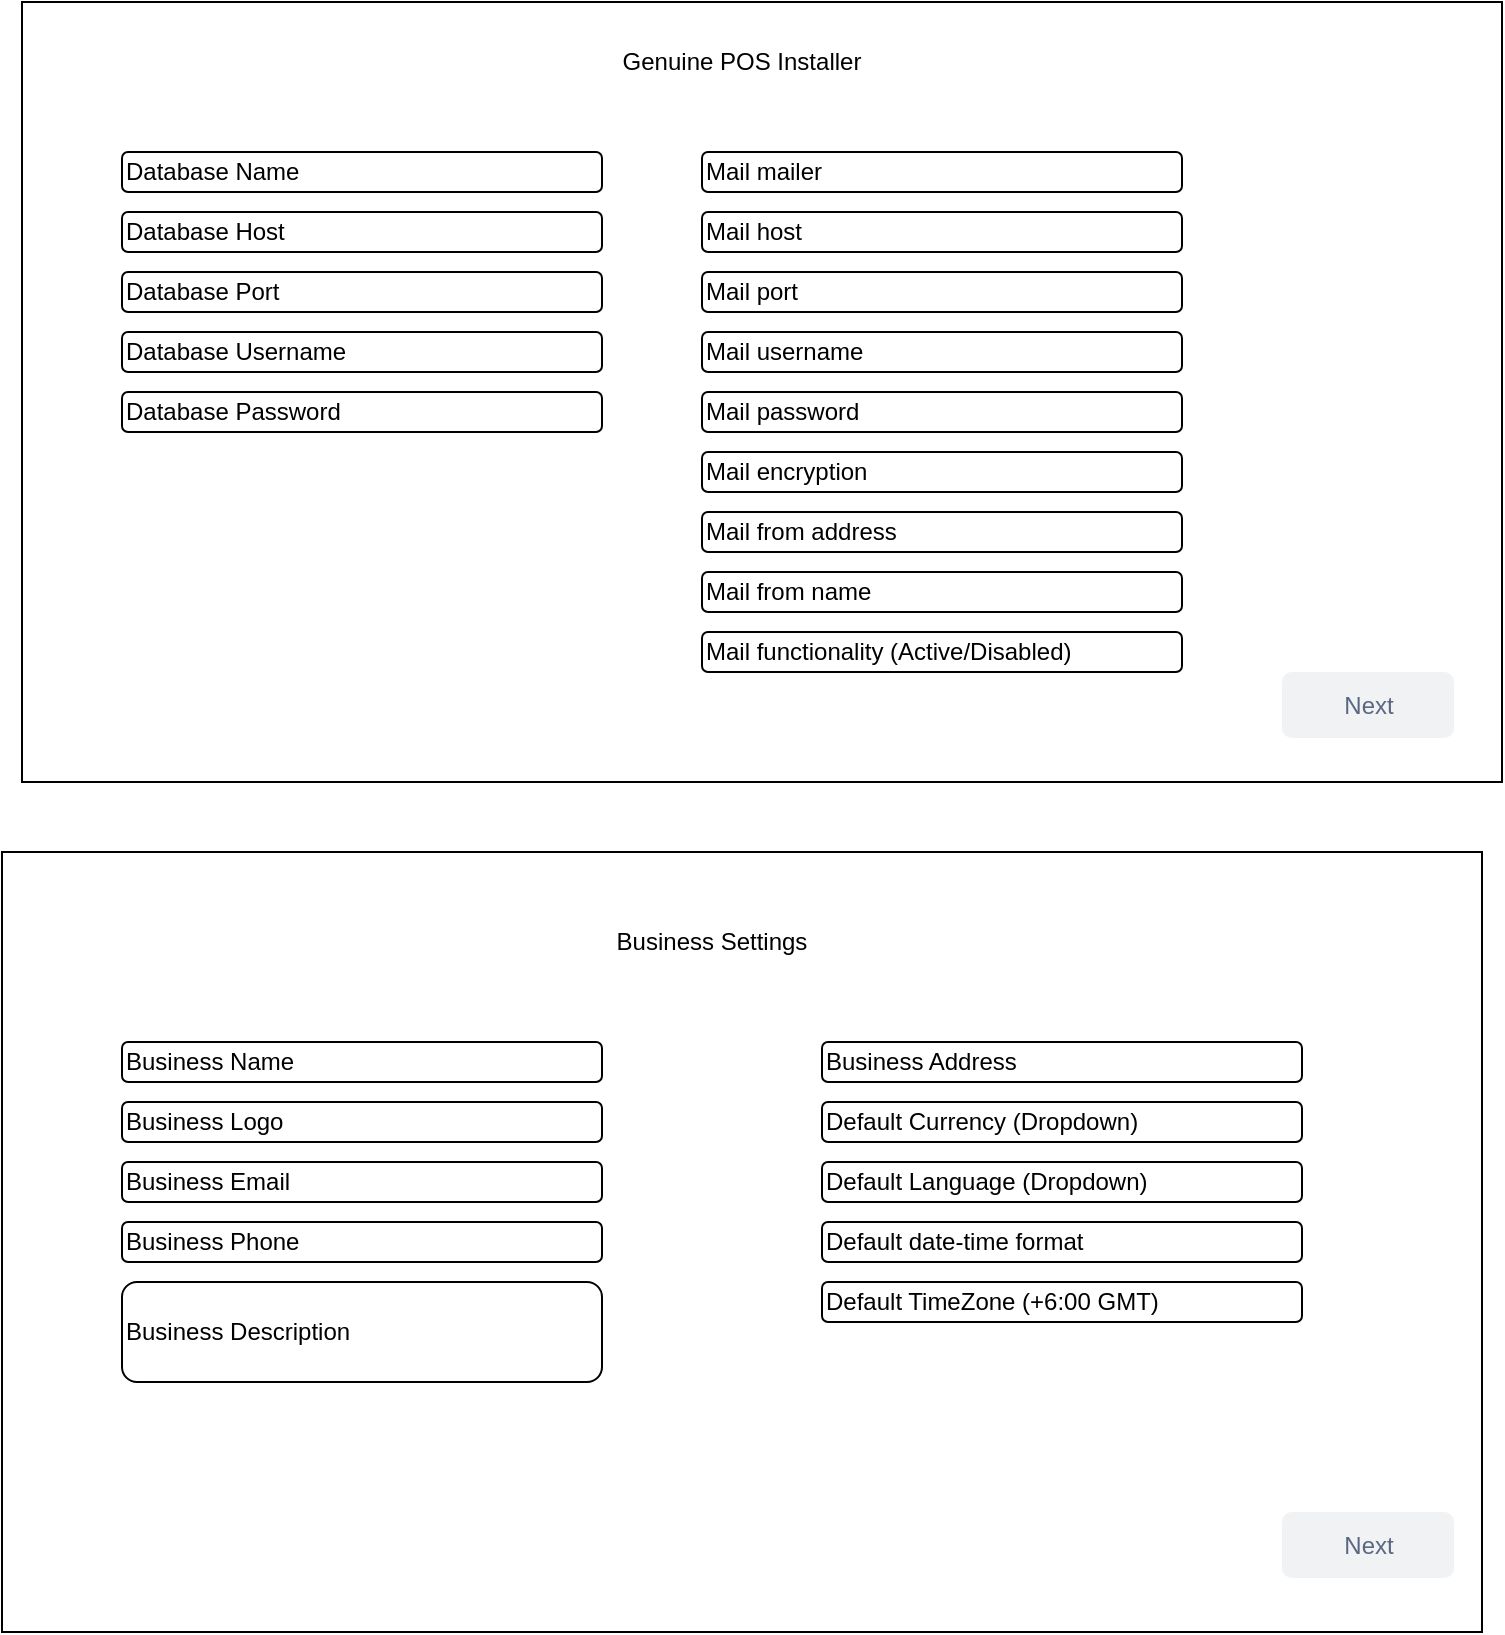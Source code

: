 <mxfile version="20.8.0" type="device"><diagram id="9qSngrXbnucjk4tG1Usw" name="Page-1"><mxGraphModel dx="1195" dy="663" grid="1" gridSize="10" guides="1" tooltips="1" connect="1" arrows="1" fold="1" page="1" pageScale="1" pageWidth="850" pageHeight="1100" math="0" shadow="0"><root><mxCell id="0"/><mxCell id="1" parent="0"/><mxCell id="bmB8qq6wesvAD8gD6-SN-1" value="" style="rounded=0;whiteSpace=wrap;html=1;" vertex="1" parent="1"><mxGeometry x="60" y="95" width="740" height="390" as="geometry"/></mxCell><mxCell id="bmB8qq6wesvAD8gD6-SN-2" value="Database Host" style="rounded=1;whiteSpace=wrap;html=1;align=left;" vertex="1" parent="1"><mxGeometry x="110" y="200" width="240" height="20" as="geometry"/></mxCell><mxCell id="bmB8qq6wesvAD8gD6-SN-11" value="" style="rounded=0;whiteSpace=wrap;html=1;" vertex="1" parent="1"><mxGeometry x="50" y="520" width="740" height="390" as="geometry"/></mxCell><mxCell id="bmB8qq6wesvAD8gD6-SN-12" value="Business Name" style="rounded=1;whiteSpace=wrap;html=1;align=left;" vertex="1" parent="1"><mxGeometry x="110" y="615" width="240" height="20" as="geometry"/></mxCell><mxCell id="bmB8qq6wesvAD8gD6-SN-13" value="Business Description" style="rounded=1;whiteSpace=wrap;html=1;align=left;" vertex="1" parent="1"><mxGeometry x="110" y="735" width="240" height="50" as="geometry"/></mxCell><mxCell id="bmB8qq6wesvAD8gD6-SN-14" value="Business Logo" style="rounded=1;whiteSpace=wrap;html=1;align=left;" vertex="1" parent="1"><mxGeometry x="110" y="645" width="240" height="20" as="geometry"/></mxCell><mxCell id="bmB8qq6wesvAD8gD6-SN-15" value="Business Address" style="rounded=1;whiteSpace=wrap;html=1;align=left;" vertex="1" parent="1"><mxGeometry x="460" y="615" width="240" height="20" as="geometry"/></mxCell><mxCell id="bmB8qq6wesvAD8gD6-SN-16" value="Default Currency (Dropdown)" style="rounded=1;whiteSpace=wrap;html=1;align=left;" vertex="1" parent="1"><mxGeometry x="460" y="645" width="240" height="20" as="geometry"/></mxCell><mxCell id="bmB8qq6wesvAD8gD6-SN-17" value="Default Language (Dropdown)" style="rounded=1;whiteSpace=wrap;html=1;align=left;" vertex="1" parent="1"><mxGeometry x="460" y="675" width="240" height="20" as="geometry"/></mxCell><mxCell id="bmB8qq6wesvAD8gD6-SN-20" value="Business Email" style="rounded=1;whiteSpace=wrap;html=1;align=left;" vertex="1" parent="1"><mxGeometry x="110" y="675" width="240" height="20" as="geometry"/></mxCell><mxCell id="bmB8qq6wesvAD8gD6-SN-21" value="Business Phone" style="rounded=1;whiteSpace=wrap;html=1;align=left;" vertex="1" parent="1"><mxGeometry x="110" y="705" width="240" height="20" as="geometry"/></mxCell><mxCell id="bmB8qq6wesvAD8gD6-SN-22" value="Database Name" style="rounded=1;whiteSpace=wrap;html=1;align=left;" vertex="1" parent="1"><mxGeometry x="110" y="170" width="240" height="20" as="geometry"/></mxCell><mxCell id="bmB8qq6wesvAD8gD6-SN-23" value="Database Username" style="rounded=1;whiteSpace=wrap;html=1;align=left;" vertex="1" parent="1"><mxGeometry x="110" y="260" width="240" height="20" as="geometry"/></mxCell><mxCell id="bmB8qq6wesvAD8gD6-SN-24" value="Database Password" style="rounded=1;whiteSpace=wrap;html=1;align=left;" vertex="1" parent="1"><mxGeometry x="110" y="290" width="240" height="20" as="geometry"/></mxCell><mxCell id="bmB8qq6wesvAD8gD6-SN-25" value="Next" style="rounded=1;fillColor=#F1F2F4;strokeColor=none;html=1;fontColor=#596780;align=center;verticalAlign=middle;fontStyle=0;fontSize=12;sketch=0;" vertex="1" parent="1"><mxGeometry x="690" y="430" width="86" height="33" as="geometry"/></mxCell><mxCell id="bmB8qq6wesvAD8gD6-SN-26" value="Mail mailer" style="rounded=1;whiteSpace=wrap;html=1;align=left;" vertex="1" parent="1"><mxGeometry x="400" y="170" width="240" height="20" as="geometry"/></mxCell><mxCell id="bmB8qq6wesvAD8gD6-SN-27" value="Mail host" style="rounded=1;whiteSpace=wrap;html=1;align=left;" vertex="1" parent="1"><mxGeometry x="400" y="200" width="240" height="20" as="geometry"/></mxCell><mxCell id="bmB8qq6wesvAD8gD6-SN-28" value="Mail port" style="rounded=1;whiteSpace=wrap;html=1;align=left;" vertex="1" parent="1"><mxGeometry x="400" y="230" width="240" height="20" as="geometry"/></mxCell><mxCell id="bmB8qq6wesvAD8gD6-SN-29" value="Mail password" style="rounded=1;whiteSpace=wrap;html=1;align=left;" vertex="1" parent="1"><mxGeometry x="400" y="290" width="240" height="20" as="geometry"/></mxCell><mxCell id="bmB8qq6wesvAD8gD6-SN-30" value="Mail username" style="rounded=1;whiteSpace=wrap;html=1;align=left;" vertex="1" parent="1"><mxGeometry x="400" y="260" width="240" height="20" as="geometry"/></mxCell><mxCell id="bmB8qq6wesvAD8gD6-SN-31" value="Mail encryption" style="rounded=1;whiteSpace=wrap;html=1;align=left;" vertex="1" parent="1"><mxGeometry x="400" y="320" width="240" height="20" as="geometry"/></mxCell><mxCell id="bmB8qq6wesvAD8gD6-SN-32" value="Mail from address" style="rounded=1;whiteSpace=wrap;html=1;align=left;" vertex="1" parent="1"><mxGeometry x="400" y="350" width="240" height="20" as="geometry"/></mxCell><mxCell id="bmB8qq6wesvAD8gD6-SN-33" value="Mail from name" style="rounded=1;whiteSpace=wrap;html=1;align=left;" vertex="1" parent="1"><mxGeometry x="400" y="380" width="240" height="20" as="geometry"/></mxCell><mxCell id="bmB8qq6wesvAD8gD6-SN-34" value="Mail functionality (Active/Disabled)" style="rounded=1;whiteSpace=wrap;html=1;align=left;" vertex="1" parent="1"><mxGeometry x="400" y="410" width="240" height="20" as="geometry"/></mxCell><mxCell id="bmB8qq6wesvAD8gD6-SN-35" value="Genuine POS Installer" style="text;html=1;strokeColor=none;fillColor=none;align=center;verticalAlign=middle;whiteSpace=wrap;rounded=0;" vertex="1" parent="1"><mxGeometry x="340" y="110" width="160" height="30" as="geometry"/></mxCell><mxCell id="bmB8qq6wesvAD8gD6-SN-52" value="Database Port" style="rounded=1;whiteSpace=wrap;html=1;align=left;" vertex="1" parent="1"><mxGeometry x="110" y="230" width="240" height="20" as="geometry"/></mxCell><mxCell id="bmB8qq6wesvAD8gD6-SN-53" value="Business Settings" style="text;html=1;strokeColor=none;fillColor=none;align=center;verticalAlign=middle;whiteSpace=wrap;rounded=0;" vertex="1" parent="1"><mxGeometry x="340" y="550" width="130" height="30" as="geometry"/></mxCell><mxCell id="bmB8qq6wesvAD8gD6-SN-54" value="Default TimeZone (+6:00 GMT)" style="rounded=1;whiteSpace=wrap;html=1;align=left;" vertex="1" parent="1"><mxGeometry x="460" y="735" width="240" height="20" as="geometry"/></mxCell><mxCell id="bmB8qq6wesvAD8gD6-SN-55" value="Default date-time format" style="rounded=1;whiteSpace=wrap;html=1;align=left;" vertex="1" parent="1"><mxGeometry x="460" y="705" width="240" height="20" as="geometry"/></mxCell><mxCell id="bmB8qq6wesvAD8gD6-SN-56" value="Next" style="rounded=1;fillColor=#F1F2F4;strokeColor=none;html=1;fontColor=#596780;align=center;verticalAlign=middle;fontStyle=0;fontSize=12;sketch=0;" vertex="1" parent="1"><mxGeometry x="690" y="850" width="86" height="33" as="geometry"/></mxCell></root></mxGraphModel></diagram></mxfile>